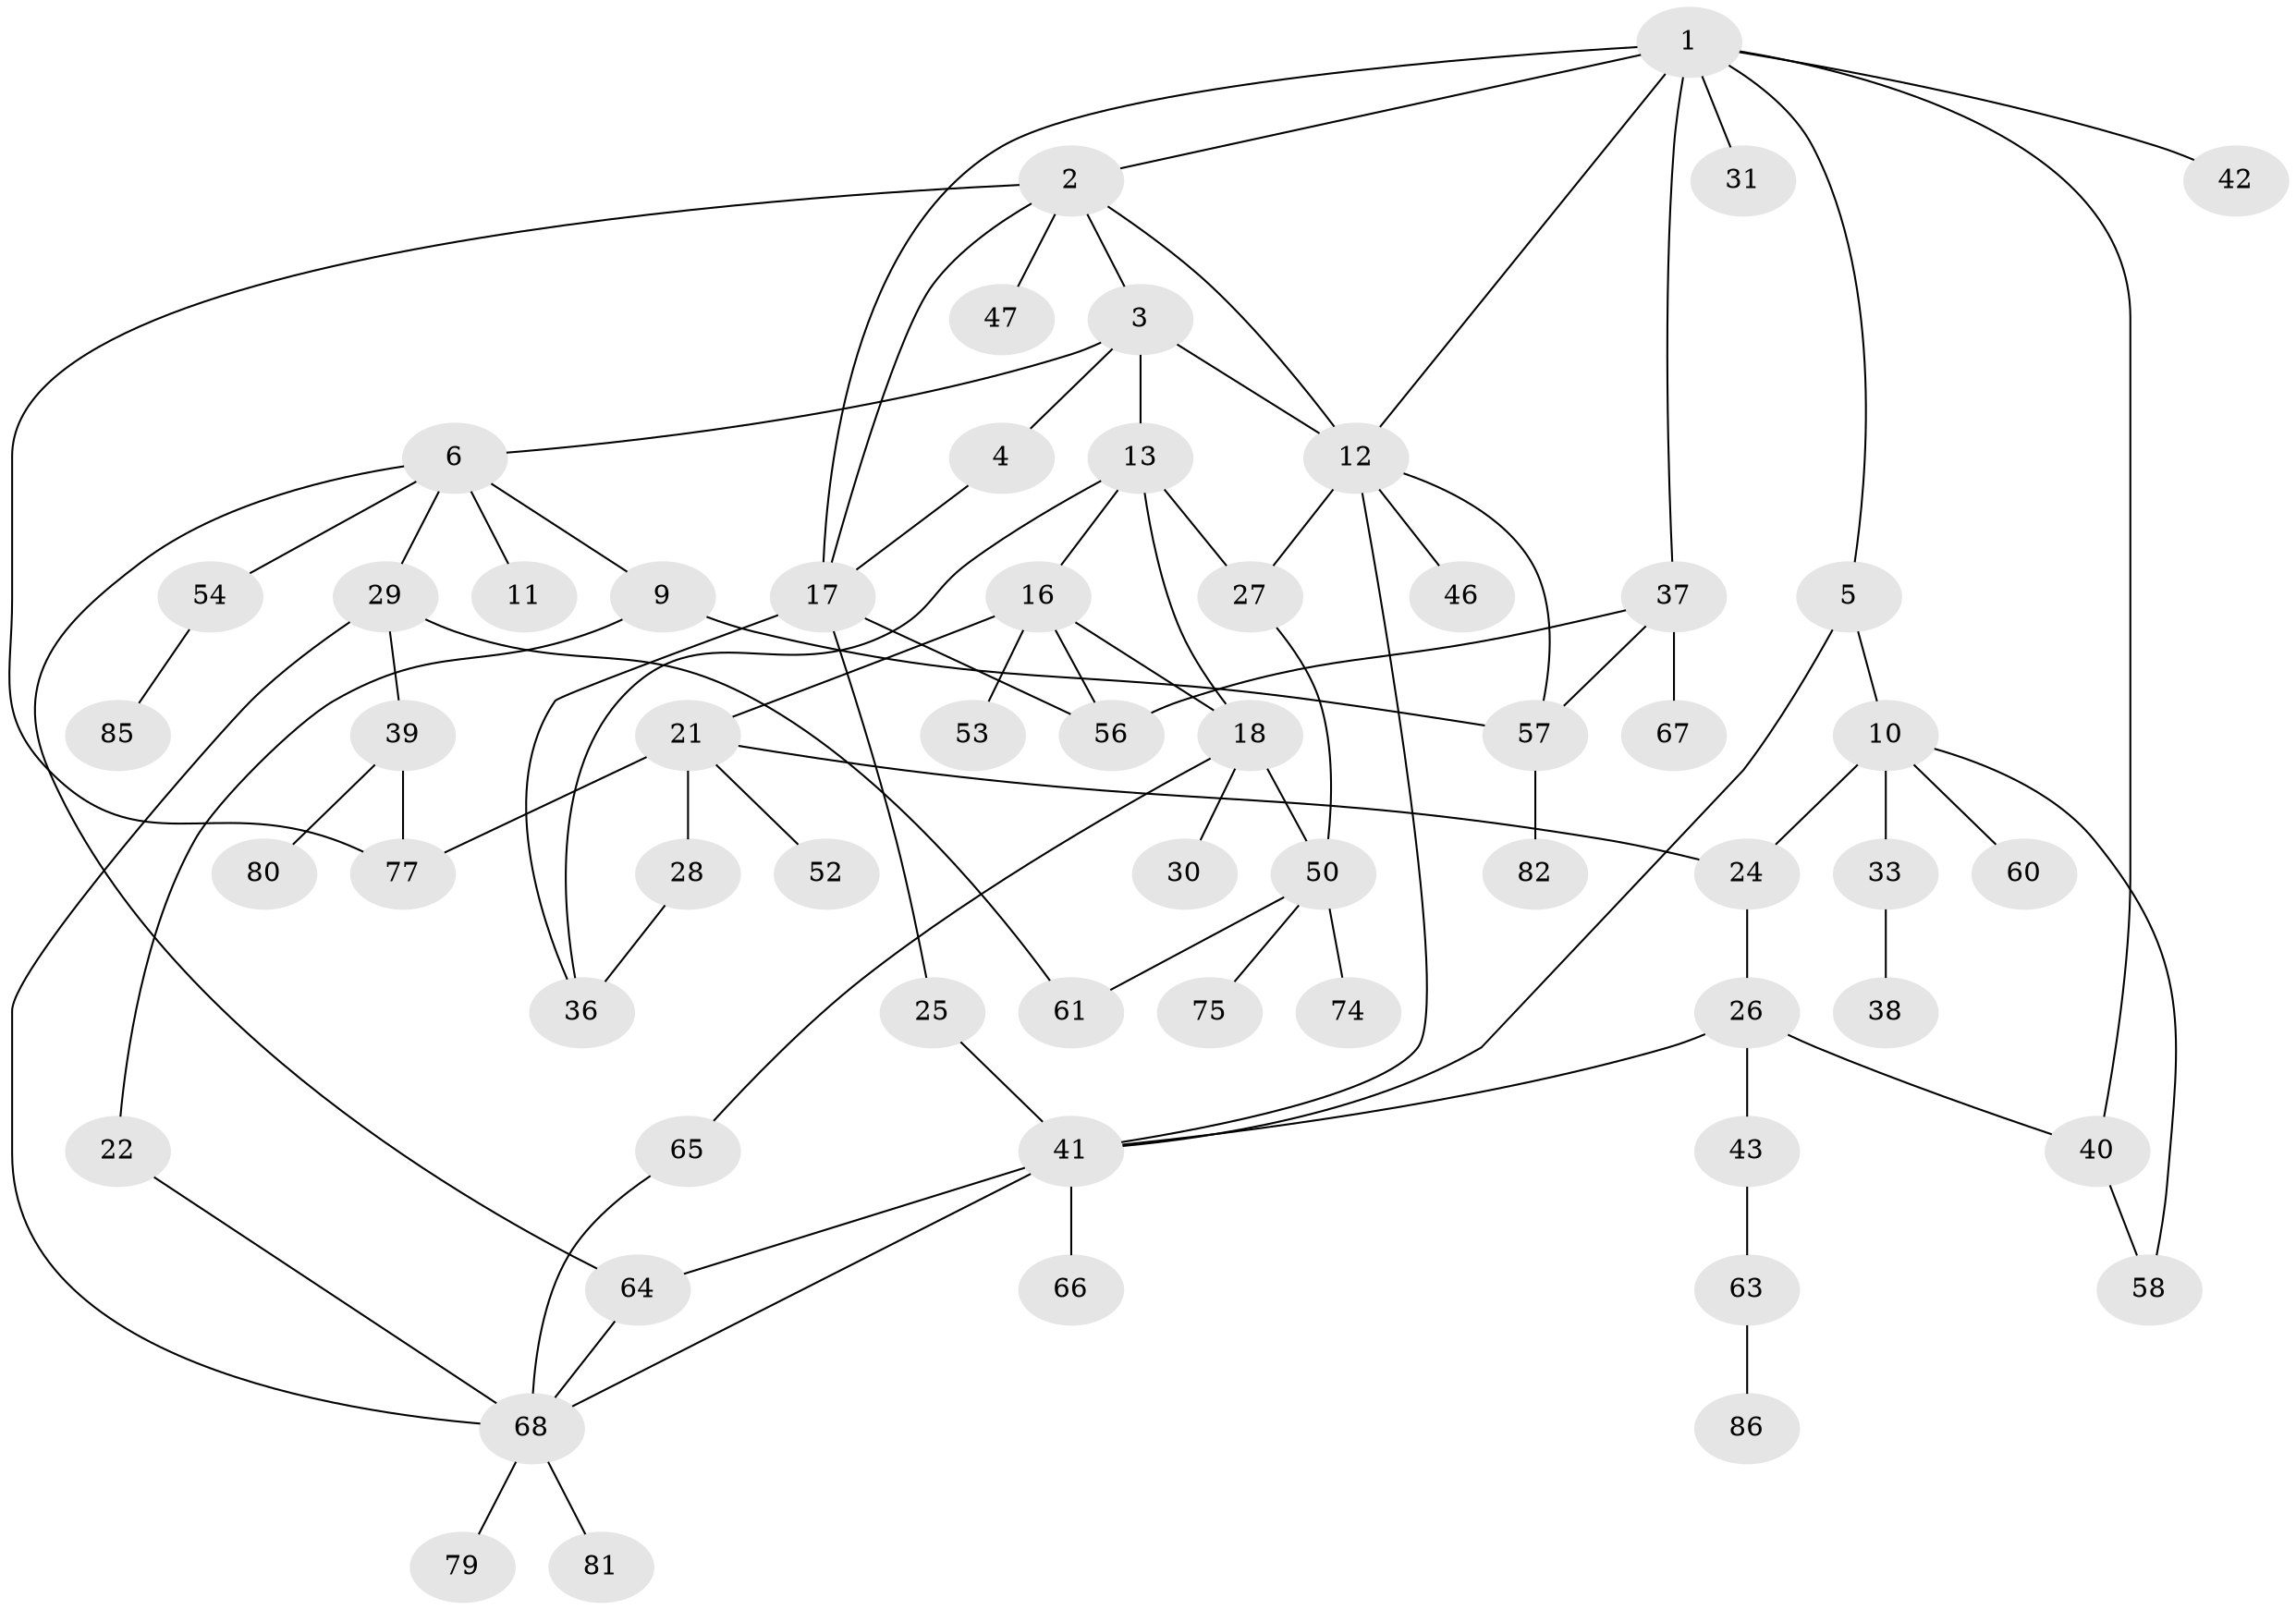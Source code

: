 // Generated by graph-tools (version 1.1) at 2025/51/02/27/25 19:51:40]
// undirected, 59 vertices, 85 edges
graph export_dot {
graph [start="1"]
  node [color=gray90,style=filled];
  1 [super="+34"];
  2 [super="+7"];
  3 [super="+19"];
  4;
  5;
  6 [super="+8"];
  9 [super="+14"];
  10 [super="+15"];
  11;
  12 [super="+32"];
  13 [super="+23"];
  16;
  17 [super="+20"];
  18 [super="+45"];
  21 [super="+44"];
  22 [super="+71"];
  24 [super="+48"];
  25 [super="+51"];
  26 [super="+35"];
  27 [super="+76"];
  28;
  29 [super="+59"];
  30 [super="+84"];
  31;
  33;
  36 [super="+62"];
  37;
  38 [super="+49"];
  39;
  40;
  41 [super="+55"];
  42;
  43;
  46;
  47;
  50 [super="+70"];
  52;
  53;
  54 [super="+72"];
  56;
  57 [super="+73"];
  58;
  60;
  61;
  63 [super="+78"];
  64;
  65;
  66;
  67 [super="+69"];
  68 [super="+83"];
  74;
  75;
  77;
  79;
  80;
  81;
  82;
  85;
  86;
  1 -- 2;
  1 -- 5;
  1 -- 31;
  1 -- 40;
  1 -- 17;
  1 -- 42;
  1 -- 12;
  1 -- 37;
  2 -- 3;
  2 -- 12;
  2 -- 47;
  2 -- 77;
  2 -- 17;
  3 -- 4;
  3 -- 6;
  3 -- 13;
  3 -- 12;
  4 -- 17;
  5 -- 10;
  5 -- 41;
  6 -- 11;
  6 -- 29;
  6 -- 64;
  6 -- 54;
  6 -- 9;
  9 -- 22;
  9 -- 57;
  10 -- 24;
  10 -- 33;
  10 -- 58;
  10 -- 60;
  12 -- 46;
  12 -- 27;
  12 -- 57;
  12 -- 41;
  13 -- 16;
  13 -- 36;
  13 -- 18;
  13 -- 27;
  16 -- 18;
  16 -- 21;
  16 -- 53;
  16 -- 56;
  17 -- 25;
  17 -- 36;
  17 -- 56;
  18 -- 30;
  18 -- 65;
  18 -- 50;
  21 -- 28;
  21 -- 52;
  21 -- 24;
  21 -- 77;
  22 -- 68;
  24 -- 26;
  25 -- 41;
  26 -- 43 [weight=2];
  26 -- 40;
  26 -- 41;
  27 -- 50;
  28 -- 36;
  29 -- 39;
  29 -- 61;
  29 -- 68;
  33 -- 38;
  37 -- 67;
  37 -- 56;
  37 -- 57;
  39 -- 77;
  39 -- 80;
  40 -- 58;
  41 -- 66;
  41 -- 64;
  41 -- 68;
  43 -- 63;
  50 -- 75 [weight=2];
  50 -- 61;
  50 -- 74;
  54 -- 85;
  57 -- 82;
  63 -- 86;
  64 -- 68;
  65 -- 68;
  68 -- 79;
  68 -- 81;
}
